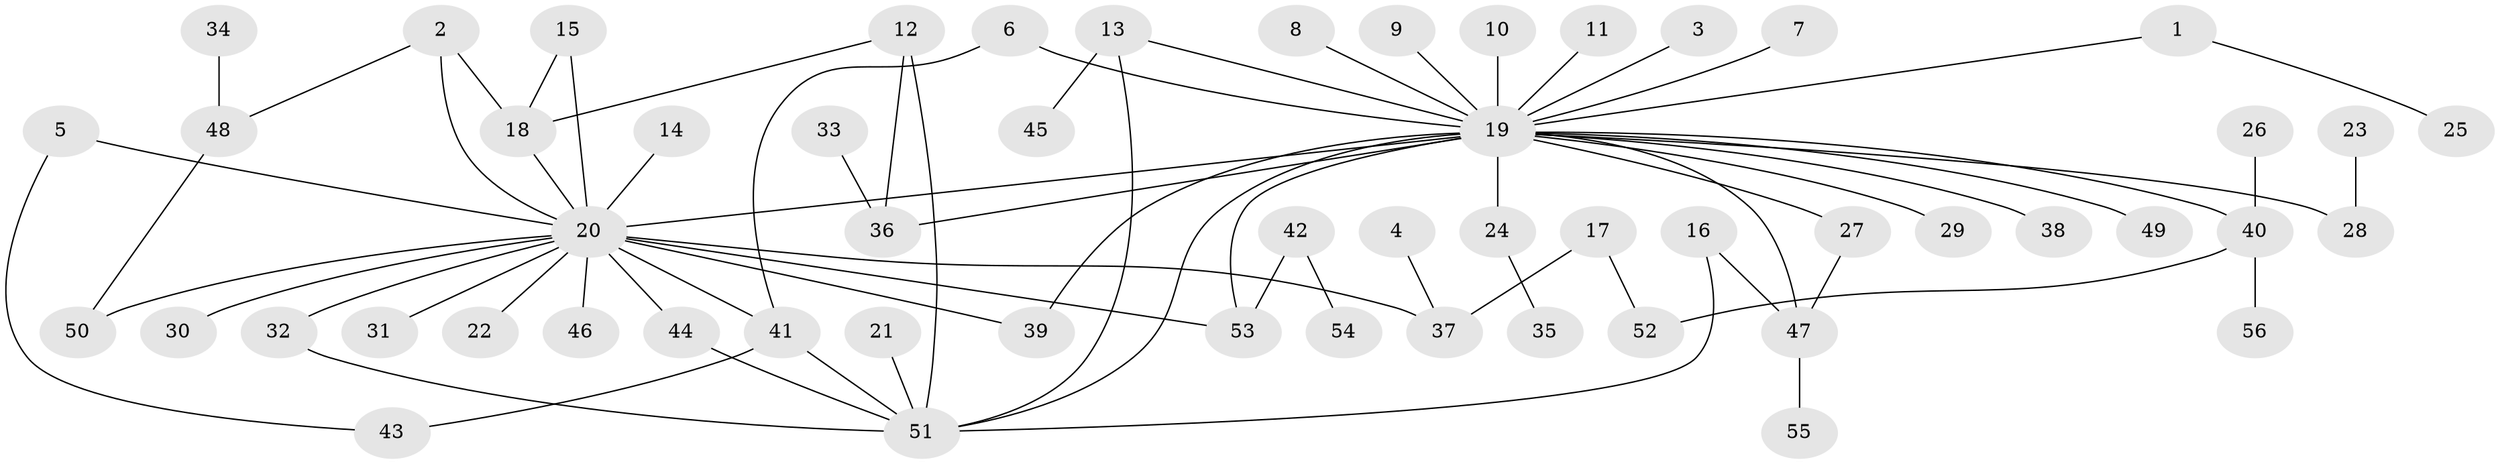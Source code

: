 // original degree distribution, {3: 0.12612612612612611, 28: 0.009009009009009009, 2: 0.2072072072072072, 21: 0.009009009009009009, 5: 0.02702702702702703, 1: 0.5315315315315315, 4: 0.05405405405405406, 6: 0.02702702702702703, 11: 0.009009009009009009}
// Generated by graph-tools (version 1.1) at 2025/01/03/09/25 03:01:50]
// undirected, 56 vertices, 71 edges
graph export_dot {
graph [start="1"]
  node [color=gray90,style=filled];
  1;
  2;
  3;
  4;
  5;
  6;
  7;
  8;
  9;
  10;
  11;
  12;
  13;
  14;
  15;
  16;
  17;
  18;
  19;
  20;
  21;
  22;
  23;
  24;
  25;
  26;
  27;
  28;
  29;
  30;
  31;
  32;
  33;
  34;
  35;
  36;
  37;
  38;
  39;
  40;
  41;
  42;
  43;
  44;
  45;
  46;
  47;
  48;
  49;
  50;
  51;
  52;
  53;
  54;
  55;
  56;
  1 -- 19 [weight=1.0];
  1 -- 25 [weight=1.0];
  2 -- 18 [weight=1.0];
  2 -- 20 [weight=1.0];
  2 -- 48 [weight=1.0];
  3 -- 19 [weight=1.0];
  4 -- 37 [weight=1.0];
  5 -- 20 [weight=1.0];
  5 -- 43 [weight=1.0];
  6 -- 19 [weight=1.0];
  6 -- 41 [weight=1.0];
  7 -- 19 [weight=1.0];
  8 -- 19 [weight=1.0];
  9 -- 19 [weight=1.0];
  10 -- 19 [weight=2.0];
  11 -- 19 [weight=1.0];
  12 -- 18 [weight=1.0];
  12 -- 36 [weight=1.0];
  12 -- 51 [weight=1.0];
  13 -- 19 [weight=1.0];
  13 -- 45 [weight=1.0];
  13 -- 51 [weight=1.0];
  14 -- 20 [weight=1.0];
  15 -- 18 [weight=1.0];
  15 -- 20 [weight=1.0];
  16 -- 47 [weight=1.0];
  16 -- 51 [weight=1.0];
  17 -- 37 [weight=1.0];
  17 -- 52 [weight=1.0];
  18 -- 20 [weight=1.0];
  19 -- 20 [weight=1.0];
  19 -- 24 [weight=1.0];
  19 -- 27 [weight=1.0];
  19 -- 28 [weight=1.0];
  19 -- 29 [weight=1.0];
  19 -- 36 [weight=1.0];
  19 -- 38 [weight=1.0];
  19 -- 39 [weight=1.0];
  19 -- 40 [weight=1.0];
  19 -- 47 [weight=1.0];
  19 -- 49 [weight=1.0];
  19 -- 51 [weight=1.0];
  19 -- 53 [weight=2.0];
  20 -- 22 [weight=1.0];
  20 -- 30 [weight=1.0];
  20 -- 31 [weight=1.0];
  20 -- 32 [weight=1.0];
  20 -- 37 [weight=1.0];
  20 -- 39 [weight=1.0];
  20 -- 41 [weight=1.0];
  20 -- 44 [weight=1.0];
  20 -- 46 [weight=1.0];
  20 -- 50 [weight=1.0];
  20 -- 53 [weight=2.0];
  21 -- 51 [weight=1.0];
  23 -- 28 [weight=1.0];
  24 -- 35 [weight=1.0];
  26 -- 40 [weight=1.0];
  27 -- 47 [weight=1.0];
  32 -- 51 [weight=1.0];
  33 -- 36 [weight=1.0];
  34 -- 48 [weight=1.0];
  40 -- 52 [weight=1.0];
  40 -- 56 [weight=1.0];
  41 -- 43 [weight=1.0];
  41 -- 51 [weight=1.0];
  42 -- 53 [weight=1.0];
  42 -- 54 [weight=1.0];
  44 -- 51 [weight=1.0];
  47 -- 55 [weight=1.0];
  48 -- 50 [weight=1.0];
}

